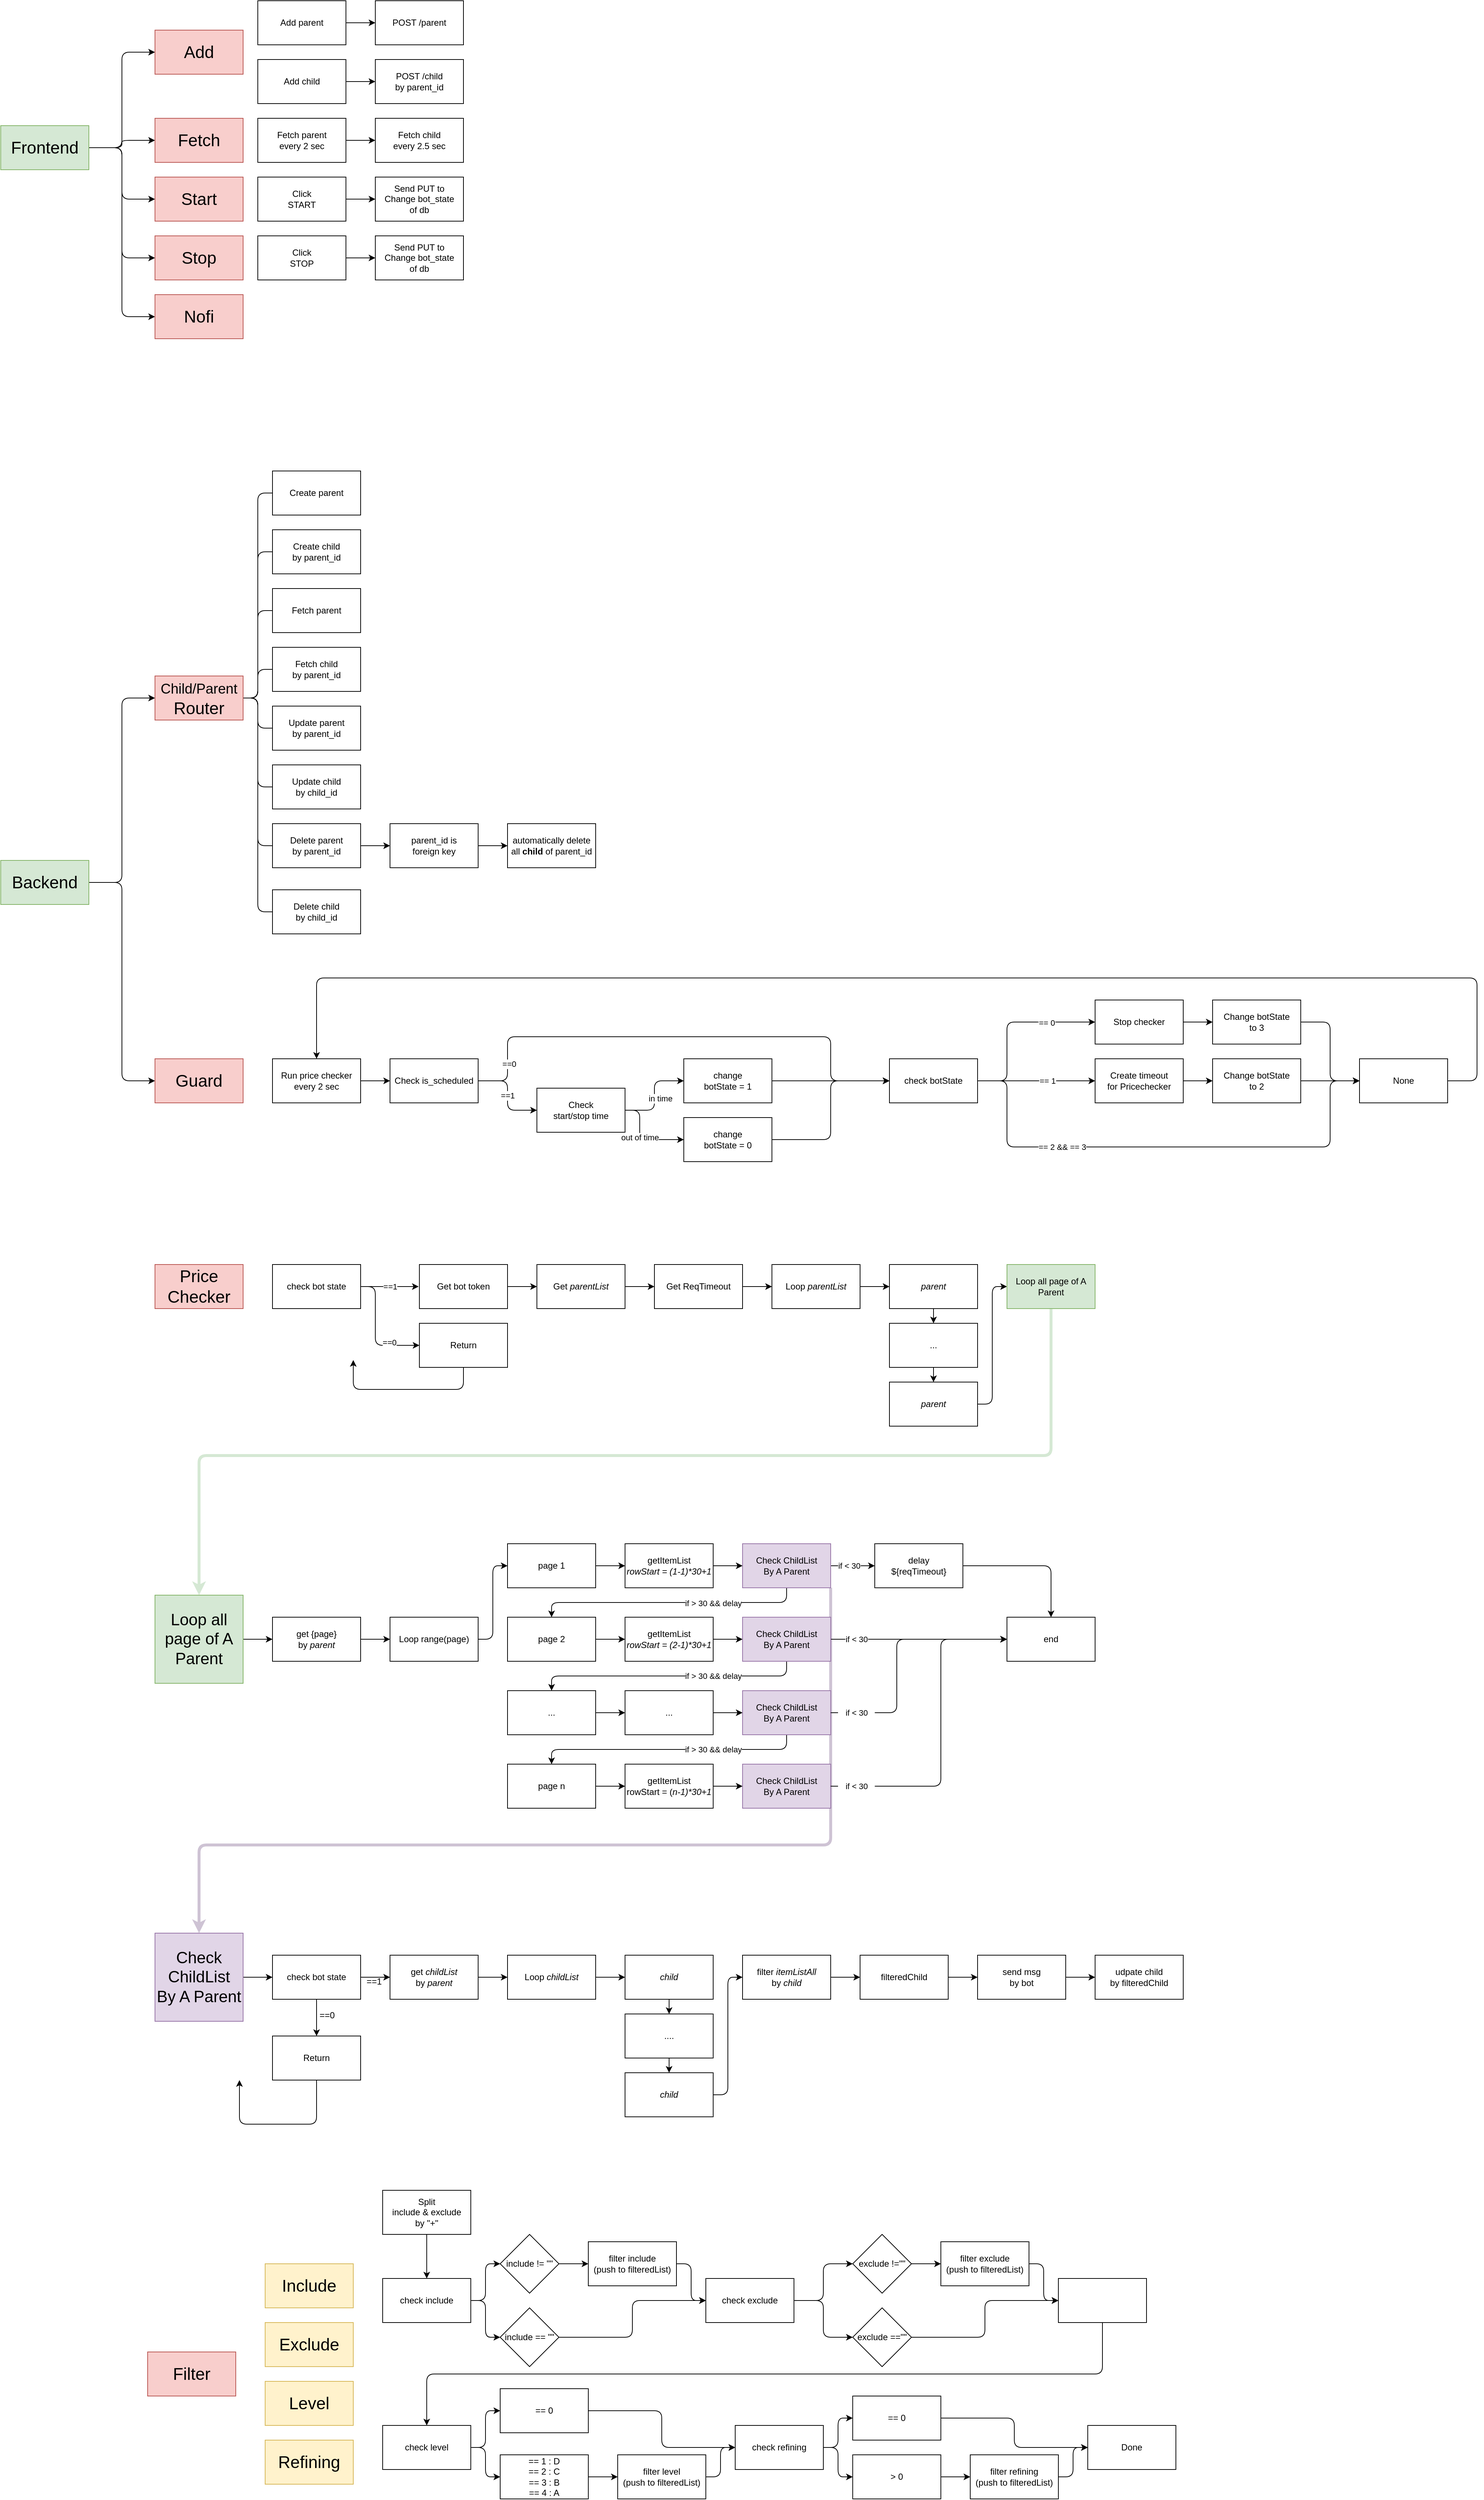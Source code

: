 <mxfile>
    <diagram id="gCZHwYNPTszSSE4XXJvn" name="Page-1">
        <mxGraphModel dx="2188" dy="1067" grid="1" gridSize="10" guides="1" tooltips="1" connect="1" arrows="1" fold="1" page="1" pageScale="1" pageWidth="827" pageHeight="1169" math="0" shadow="0">
            <root>
                <mxCell id="0"/>
                <mxCell id="1" parent="0"/>
                <mxCell id="136" value="" style="edgeStyle=none;html=1;" parent="1" source="2" target="135" edge="1">
                    <mxGeometry relative="1" as="geometry"/>
                </mxCell>
                <mxCell id="2" value="Add child" style="rounded=0;whiteSpace=wrap;html=1;" parent="1" vertex="1">
                    <mxGeometry x="60" y="330" width="120" height="60" as="geometry"/>
                </mxCell>
                <mxCell id="11" value="Add" style="text;html=1;strokeColor=#b85450;fillColor=#f8cecc;align=center;verticalAlign=middle;whiteSpace=wrap;rounded=0;fontSize=23;" parent="1" vertex="1">
                    <mxGeometry x="-80" y="290" width="120" height="60" as="geometry"/>
                </mxCell>
                <mxCell id="23" value="Fetch" style="text;html=1;strokeColor=#b85450;fillColor=#f8cecc;align=center;verticalAlign=middle;whiteSpace=wrap;rounded=0;fontSize=23;" parent="1" vertex="1">
                    <mxGeometry x="-80" y="410" width="120" height="60" as="geometry"/>
                </mxCell>
                <mxCell id="26" style="edgeStyle=none;html=1;entryX=0;entryY=0.5;entryDx=0;entryDy=0;fontSize=12;" parent="1" source="24" target="25" edge="1">
                    <mxGeometry relative="1" as="geometry"/>
                </mxCell>
                <mxCell id="24" value="Click &lt;br&gt;START" style="rounded=0;whiteSpace=wrap;html=1;fontSize=12;" parent="1" vertex="1">
                    <mxGeometry x="60" y="490" width="120" height="60" as="geometry"/>
                </mxCell>
                <mxCell id="25" value="Send PUT to&lt;br style=&quot;border-color: var(--border-color);&quot;&gt;Change bot_state&lt;br&gt;of db" style="rounded=0;whiteSpace=wrap;html=1;fontSize=12;" parent="1" vertex="1">
                    <mxGeometry x="220" y="490" width="120" height="60" as="geometry"/>
                </mxCell>
                <mxCell id="46" value="" style="edgeStyle=orthogonalEdgeStyle;rounded=0;html=1;fontSize=12;" parent="1" source="32" target="45" edge="1">
                    <mxGeometry relative="1" as="geometry"/>
                </mxCell>
                <mxCell id="32" value="Click&lt;br&gt;STOP" style="rounded=0;whiteSpace=wrap;html=1;fontSize=12;" parent="1" vertex="1">
                    <mxGeometry x="60" y="570" width="120" height="60" as="geometry"/>
                </mxCell>
                <mxCell id="130" value="" style="edgeStyle=none;html=1;" parent="1" source="34" target="128" edge="1">
                    <mxGeometry relative="1" as="geometry"/>
                </mxCell>
                <mxCell id="34" value="Fetch parent&lt;br&gt;every 2 sec" style="rounded=0;whiteSpace=wrap;html=1;fontSize=12;" parent="1" vertex="1">
                    <mxGeometry x="60" y="410" width="120" height="60" as="geometry"/>
                </mxCell>
                <mxCell id="44" value="Start" style="text;html=1;strokeColor=#b85450;fillColor=#f8cecc;align=center;verticalAlign=middle;whiteSpace=wrap;rounded=0;fontSize=23;" parent="1" vertex="1">
                    <mxGeometry x="-80" y="490" width="120" height="60" as="geometry"/>
                </mxCell>
                <mxCell id="45" value="Send PUT to&lt;br&gt;Change bot_state&lt;br&gt;of db" style="rounded=0;whiteSpace=wrap;html=1;fontSize=12;" parent="1" vertex="1">
                    <mxGeometry x="220" y="570" width="120" height="60" as="geometry"/>
                </mxCell>
                <mxCell id="51" value="Stop" style="text;html=1;strokeColor=#b85450;fillColor=#f8cecc;align=center;verticalAlign=middle;whiteSpace=wrap;rounded=0;fontSize=23;" parent="1" vertex="1">
                    <mxGeometry x="-80" y="570" width="120" height="60" as="geometry"/>
                </mxCell>
                <mxCell id="75" style="edgeStyle=orthogonalEdgeStyle;html=1;exitX=1;exitY=0.5;exitDx=0;exitDy=0;entryX=0;entryY=0.5;entryDx=0;entryDy=0;endArrow=none;endFill=0;" parent="1" source="59" target="73" edge="1">
                    <mxGeometry relative="1" as="geometry"/>
                </mxCell>
                <mxCell id="76" style="edgeStyle=orthogonalEdgeStyle;html=1;exitX=1;exitY=0.5;exitDx=0;exitDy=0;entryX=0;entryY=0.5;entryDx=0;entryDy=0;endArrow=none;endFill=0;" parent="1" source="59" target="74" edge="1">
                    <mxGeometry relative="1" as="geometry"/>
                </mxCell>
                <mxCell id="80" style="edgeStyle=orthogonalEdgeStyle;html=1;exitX=1;exitY=0.5;exitDx=0;exitDy=0;entryX=0;entryY=0.5;entryDx=0;entryDy=0;endArrow=none;endFill=0;" parent="1" source="59" target="77" edge="1">
                    <mxGeometry relative="1" as="geometry"/>
                </mxCell>
                <mxCell id="81" style="edgeStyle=orthogonalEdgeStyle;html=1;exitX=1;exitY=0.5;exitDx=0;exitDy=0;entryX=0;entryY=0.5;entryDx=0;entryDy=0;endArrow=none;endFill=0;" parent="1" source="59" target="78" edge="1">
                    <mxGeometry relative="1" as="geometry"/>
                </mxCell>
                <mxCell id="148" style="edgeStyle=orthogonalEdgeStyle;html=1;exitX=1;exitY=0.5;exitDx=0;exitDy=0;entryX=0;entryY=0.5;entryDx=0;entryDy=0;endArrow=none;endFill=0;" parent="1" source="59" target="147" edge="1">
                    <mxGeometry relative="1" as="geometry"/>
                </mxCell>
                <mxCell id="150" style="edgeStyle=orthogonalEdgeStyle;html=1;exitX=1;exitY=0.5;exitDx=0;exitDy=0;entryX=0;entryY=0.5;entryDx=0;entryDy=0;endArrow=none;endFill=0;" parent="1" source="59" target="149" edge="1">
                    <mxGeometry relative="1" as="geometry"/>
                </mxCell>
                <mxCell id="153" style="edgeStyle=orthogonalEdgeStyle;html=1;exitX=1;exitY=0.5;exitDx=0;exitDy=0;entryX=0;entryY=0.5;entryDx=0;entryDy=0;endArrow=none;endFill=0;" parent="1" source="59" target="152" edge="1">
                    <mxGeometry relative="1" as="geometry"/>
                </mxCell>
                <mxCell id="154" style="edgeStyle=orthogonalEdgeStyle;html=1;exitX=1;exitY=0.5;exitDx=0;exitDy=0;entryX=0;entryY=0.5;entryDx=0;entryDy=0;endArrow=none;endFill=0;" parent="1" source="59" target="151" edge="1">
                    <mxGeometry relative="1" as="geometry"/>
                </mxCell>
                <mxCell id="59" value="&lt;font style=&quot;font-size: 19px;&quot;&gt;Child/Parent&lt;br&gt;&lt;/font&gt;Router" style="text;html=1;strokeColor=#b85450;fillColor=#f8cecc;align=center;verticalAlign=middle;whiteSpace=wrap;rounded=0;fontSize=23;" parent="1" vertex="1">
                    <mxGeometry x="-80" y="1169" width="120" height="60" as="geometry"/>
                </mxCell>
                <mxCell id="73" value="Update parent&lt;br&gt;by parent_id" style="rounded=0;whiteSpace=wrap;html=1;fontSize=12;" parent="1" vertex="1">
                    <mxGeometry x="80" y="1210" width="120" height="60" as="geometry"/>
                </mxCell>
                <mxCell id="74" value="Update child&lt;br&gt;by child_id" style="rounded=0;whiteSpace=wrap;html=1;fontSize=12;" parent="1" vertex="1">
                    <mxGeometry x="80" y="1290" width="120" height="60" as="geometry"/>
                </mxCell>
                <mxCell id="88" value="" style="edgeStyle=orthogonalEdgeStyle;html=1;endArrow=classic;endFill=1;" parent="1" source="77" target="87" edge="1">
                    <mxGeometry relative="1" as="geometry"/>
                </mxCell>
                <mxCell id="77" value="Delete parent&lt;br&gt;by parent_id" style="rounded=0;whiteSpace=wrap;html=1;fontSize=12;" parent="1" vertex="1">
                    <mxGeometry x="80" y="1370" width="120" height="60" as="geometry"/>
                </mxCell>
                <mxCell id="78" value="Delete child&lt;br&gt;by child_id" style="rounded=0;whiteSpace=wrap;html=1;fontSize=12;" parent="1" vertex="1">
                    <mxGeometry x="80" y="1460" width="120" height="60" as="geometry"/>
                </mxCell>
                <mxCell id="102" style="edgeStyle=orthogonalEdgeStyle;html=1;exitX=1;exitY=0.5;exitDx=0;exitDy=0;entryX=0;entryY=0.5;entryDx=0;entryDy=0;" parent="1" source="87" target="101" edge="1">
                    <mxGeometry relative="1" as="geometry"/>
                </mxCell>
                <mxCell id="87" value="parent_id is &lt;br&gt;foreign key" style="rounded=0;whiteSpace=wrap;html=1;fontSize=12;" parent="1" vertex="1">
                    <mxGeometry x="240" y="1370" width="120" height="60" as="geometry"/>
                </mxCell>
                <mxCell id="101" value="automatically delete&lt;br&gt;all &lt;b&gt;child &lt;/b&gt;of parent_id" style="rounded=0;whiteSpace=wrap;html=1;fontSize=12;" parent="1" vertex="1">
                    <mxGeometry x="400" y="1370" width="120" height="60" as="geometry"/>
                </mxCell>
                <mxCell id="103" value="Guard" style="text;html=1;strokeColor=#b85450;fillColor=#f8cecc;align=center;verticalAlign=middle;whiteSpace=wrap;rounded=0;fontSize=23;" parent="1" vertex="1">
                    <mxGeometry x="-80" y="1690" width="120" height="60" as="geometry"/>
                </mxCell>
                <mxCell id="108" style="edgeStyle=orthogonalEdgeStyle;html=1;exitX=1;exitY=0.5;exitDx=0;exitDy=0;entryX=0;entryY=0.5;entryDx=0;entryDy=0;" parent="1" source="104" target="105" edge="1">
                    <mxGeometry relative="1" as="geometry">
                        <Array as="points">
                            <mxPoint x="1080" y="1720"/>
                            <mxPoint x="1080" y="1640"/>
                        </Array>
                    </mxGeometry>
                </mxCell>
                <mxCell id="112" value="== 0" style="edgeLabel;html=1;align=center;verticalAlign=middle;resizable=0;points=[];" parent="108" vertex="1" connectable="0">
                    <mxGeometry x="0.45" y="-1" relative="1" as="geometry">
                        <mxPoint as="offset"/>
                    </mxGeometry>
                </mxCell>
                <mxCell id="110" style="edgeStyle=orthogonalEdgeStyle;html=1;exitX=1;exitY=0.5;exitDx=0;exitDy=0;entryX=0;entryY=0.5;entryDx=0;entryDy=0;" parent="1" source="104" target="107" edge="1">
                    <mxGeometry relative="1" as="geometry">
                        <Array as="points">
                            <mxPoint x="1080" y="1720"/>
                            <mxPoint x="1080" y="1810"/>
                            <mxPoint x="1520" y="1810"/>
                            <mxPoint x="1520" y="1720"/>
                        </Array>
                    </mxGeometry>
                </mxCell>
                <mxCell id="114" value="== 2 &amp;amp;&amp;amp; == 3" style="edgeLabel;html=1;align=center;verticalAlign=middle;resizable=0;points=[];" parent="110" vertex="1" connectable="0">
                    <mxGeometry x="0.439" relative="1" as="geometry">
                        <mxPoint x="-299" as="offset"/>
                    </mxGeometry>
                </mxCell>
                <mxCell id="260" style="edgeStyle=orthogonalEdgeStyle;html=1;exitX=1;exitY=0.5;exitDx=0;exitDy=0;entryX=0;entryY=0.5;entryDx=0;entryDy=0;" parent="1" source="104" target="106" edge="1">
                    <mxGeometry relative="1" as="geometry"/>
                </mxCell>
                <mxCell id="104" value="check botState" style="rounded=0;whiteSpace=wrap;html=1;fontSize=12;" parent="1" vertex="1">
                    <mxGeometry x="920" y="1690" width="120" height="60" as="geometry"/>
                </mxCell>
                <mxCell id="228" style="edgeStyle=none;html=1;exitX=1;exitY=0.5;exitDx=0;exitDy=0;entryX=0;entryY=0.5;entryDx=0;entryDy=0;" parent="1" source="105" target="227" edge="1">
                    <mxGeometry relative="1" as="geometry"/>
                </mxCell>
                <mxCell id="105" value="Stop checker" style="rounded=0;whiteSpace=wrap;html=1;fontSize=12;" parent="1" vertex="1">
                    <mxGeometry x="1200" y="1610" width="120" height="60" as="geometry"/>
                </mxCell>
                <mxCell id="117" style="edgeStyle=orthogonalEdgeStyle;html=1;exitX=1;exitY=0.5;exitDx=0;exitDy=0;entryX=0;entryY=0.5;entryDx=0;entryDy=0;" parent="1" source="106" target="116" edge="1">
                    <mxGeometry relative="1" as="geometry"/>
                </mxCell>
                <mxCell id="106" value="Create timeout&lt;br&gt;for Pricechecker" style="rounded=0;whiteSpace=wrap;html=1;fontSize=12;" parent="1" vertex="1">
                    <mxGeometry x="1200" y="1690" width="120" height="60" as="geometry"/>
                </mxCell>
                <mxCell id="258" style="edgeStyle=orthogonalEdgeStyle;html=1;exitX=1;exitY=0.5;exitDx=0;exitDy=0;entryX=0.5;entryY=0;entryDx=0;entryDy=0;" parent="1" source="107" target="239" edge="1">
                    <mxGeometry relative="1" as="geometry">
                        <Array as="points">
                            <mxPoint x="1720" y="1720"/>
                            <mxPoint x="1720" y="1580"/>
                            <mxPoint x="140" y="1580"/>
                        </Array>
                    </mxGeometry>
                </mxCell>
                <mxCell id="107" value="None" style="rounded=0;whiteSpace=wrap;html=1;fontSize=12;" parent="1" vertex="1">
                    <mxGeometry x="1560" y="1690" width="120" height="60" as="geometry"/>
                </mxCell>
                <mxCell id="259" style="edgeStyle=orthogonalEdgeStyle;html=1;exitX=1;exitY=0.5;exitDx=0;exitDy=0;entryX=0;entryY=0.5;entryDx=0;entryDy=0;" parent="1" source="116" target="107" edge="1">
                    <mxGeometry relative="1" as="geometry"/>
                </mxCell>
                <mxCell id="116" value="Change botState&lt;br&gt;to 2" style="rounded=0;whiteSpace=wrap;html=1;fontSize=12;" parent="1" vertex="1">
                    <mxGeometry x="1360" y="1690" width="120" height="60" as="geometry"/>
                </mxCell>
                <mxCell id="128" value="Fetch child&lt;br&gt;every 2.5 sec" style="rounded=0;whiteSpace=wrap;html=1;fontSize=12;" parent="1" vertex="1">
                    <mxGeometry x="220" y="410" width="120" height="60" as="geometry"/>
                </mxCell>
                <mxCell id="133" value="" style="edgeStyle=none;html=1;" parent="1" source="131" target="132" edge="1">
                    <mxGeometry relative="1" as="geometry"/>
                </mxCell>
                <mxCell id="131" value="Add parent" style="rounded=0;whiteSpace=wrap;html=1;" parent="1" vertex="1">
                    <mxGeometry x="60" y="250" width="120" height="60" as="geometry"/>
                </mxCell>
                <mxCell id="132" value="POST /parent" style="rounded=0;whiteSpace=wrap;html=1;" parent="1" vertex="1">
                    <mxGeometry x="220" y="250" width="120" height="60" as="geometry"/>
                </mxCell>
                <mxCell id="135" value="POST /child&lt;br&gt;by parent_id" style="rounded=0;whiteSpace=wrap;html=1;" parent="1" vertex="1">
                    <mxGeometry x="220" y="330" width="120" height="60" as="geometry"/>
                </mxCell>
                <mxCell id="138" style="edgeStyle=orthogonalEdgeStyle;html=1;entryX=0;entryY=0.5;entryDx=0;entryDy=0;" parent="1" source="137" target="11" edge="1">
                    <mxGeometry relative="1" as="geometry"/>
                </mxCell>
                <mxCell id="139" style="edgeStyle=orthogonalEdgeStyle;html=1;exitX=1;exitY=0.5;exitDx=0;exitDy=0;entryX=0;entryY=0.5;entryDx=0;entryDy=0;" parent="1" source="137" target="23" edge="1">
                    <mxGeometry relative="1" as="geometry"/>
                </mxCell>
                <mxCell id="140" style="edgeStyle=orthogonalEdgeStyle;html=1;exitX=1;exitY=0.5;exitDx=0;exitDy=0;entryX=0;entryY=0.5;entryDx=0;entryDy=0;" parent="1" source="137" target="44" edge="1">
                    <mxGeometry relative="1" as="geometry"/>
                </mxCell>
                <mxCell id="141" style="edgeStyle=orthogonalEdgeStyle;html=1;exitX=1;exitY=0.5;exitDx=0;exitDy=0;entryX=0;entryY=0.5;entryDx=0;entryDy=0;" parent="1" source="137" target="51" edge="1">
                    <mxGeometry relative="1" as="geometry"/>
                </mxCell>
                <mxCell id="143" style="edgeStyle=orthogonalEdgeStyle;html=1;exitX=1;exitY=0.5;exitDx=0;exitDy=0;entryX=0;entryY=0.5;entryDx=0;entryDy=0;" parent="1" source="137" target="142" edge="1">
                    <mxGeometry relative="1" as="geometry"/>
                </mxCell>
                <mxCell id="137" value="Frontend" style="text;html=1;strokeColor=#82b366;fillColor=#d5e8d4;align=center;verticalAlign=middle;whiteSpace=wrap;rounded=0;fontSize=23;" parent="1" vertex="1">
                    <mxGeometry x="-290" y="420" width="120" height="60" as="geometry"/>
                </mxCell>
                <mxCell id="142" value="Nofi" style="text;html=1;strokeColor=#b85450;fillColor=#f8cecc;align=center;verticalAlign=middle;whiteSpace=wrap;rounded=0;fontSize=23;" parent="1" vertex="1">
                    <mxGeometry x="-80" y="650" width="120" height="60" as="geometry"/>
                </mxCell>
                <mxCell id="145" style="edgeStyle=orthogonalEdgeStyle;html=1;exitX=1;exitY=0.5;exitDx=0;exitDy=0;entryX=0;entryY=0.5;entryDx=0;entryDy=0;" parent="1" source="144" target="59" edge="1">
                    <mxGeometry relative="1" as="geometry"/>
                </mxCell>
                <mxCell id="146" style="edgeStyle=orthogonalEdgeStyle;html=1;exitX=1;exitY=0.5;exitDx=0;exitDy=0;entryX=0;entryY=0.5;entryDx=0;entryDy=0;" parent="1" source="144" target="103" edge="1">
                    <mxGeometry relative="1" as="geometry"/>
                </mxCell>
                <mxCell id="144" value="Backend" style="text;html=1;strokeColor=#82b366;fillColor=#d5e8d4;align=center;verticalAlign=middle;whiteSpace=wrap;rounded=0;fontSize=23;" parent="1" vertex="1">
                    <mxGeometry x="-290" y="1420" width="120" height="60" as="geometry"/>
                </mxCell>
                <mxCell id="147" value="Create child&lt;br&gt;by parent_id" style="rounded=0;whiteSpace=wrap;html=1;fontSize=12;" parent="1" vertex="1">
                    <mxGeometry x="80" y="970" width="120" height="60" as="geometry"/>
                </mxCell>
                <mxCell id="149" value="Create parent" style="rounded=0;whiteSpace=wrap;html=1;fontSize=12;" parent="1" vertex="1">
                    <mxGeometry x="80" y="890" width="120" height="60" as="geometry"/>
                </mxCell>
                <mxCell id="151" value="Fetch child&lt;br&gt;by parent_id" style="rounded=0;whiteSpace=wrap;html=1;fontSize=12;" parent="1" vertex="1">
                    <mxGeometry x="80" y="1130" width="120" height="60" as="geometry"/>
                </mxCell>
                <mxCell id="152" value="Fetch parent" style="rounded=0;whiteSpace=wrap;html=1;fontSize=12;" parent="1" vertex="1">
                    <mxGeometry x="80" y="1050" width="120" height="60" as="geometry"/>
                </mxCell>
                <mxCell id="156" value="Exclude" style="text;html=1;strokeColor=#d6b656;fillColor=#fff2cc;align=center;verticalAlign=middle;whiteSpace=wrap;rounded=0;fontSize=23;" parent="1" vertex="1">
                    <mxGeometry x="70" y="3410" width="120" height="60" as="geometry"/>
                </mxCell>
                <mxCell id="185" style="edgeStyle=orthogonalEdgeStyle;html=1;exitX=1;exitY=0.5;exitDx=0;exitDy=0;entryX=0;entryY=0.5;entryDx=0;entryDy=0;endArrow=classic;endFill=1;" parent="1" source="164" target="184" edge="1">
                    <mxGeometry relative="1" as="geometry"/>
                </mxCell>
                <mxCell id="164" value="include != &quot;&quot;" style="rhombus;whiteSpace=wrap;html=1;" parent="1" vertex="1">
                    <mxGeometry x="390" y="3290" width="80" height="80" as="geometry"/>
                </mxCell>
                <mxCell id="193" style="edgeStyle=orthogonalEdgeStyle;html=1;exitX=1;exitY=0.5;exitDx=0;exitDy=0;entryX=0;entryY=0.5;entryDx=0;entryDy=0;endArrow=classic;endFill=1;" parent="1" source="176" target="192" edge="1">
                    <mxGeometry relative="1" as="geometry"/>
                </mxCell>
                <mxCell id="176" value="exclude !=&quot;&quot;" style="rhombus;whiteSpace=wrap;html=1;" parent="1" vertex="1">
                    <mxGeometry x="870" y="3290" width="80" height="80" as="geometry"/>
                </mxCell>
                <mxCell id="187" style="edgeStyle=orthogonalEdgeStyle;html=1;exitX=1;exitY=0.5;exitDx=0;exitDy=0;entryX=0;entryY=0.5;entryDx=0;entryDy=0;endArrow=classic;endFill=1;" parent="1" source="179" target="186" edge="1">
                    <mxGeometry relative="1" as="geometry"/>
                </mxCell>
                <mxCell id="179" value="include == &quot;&quot;" style="rhombus;whiteSpace=wrap;html=1;" parent="1" vertex="1">
                    <mxGeometry x="390" y="3390" width="80" height="80" as="geometry"/>
                </mxCell>
                <mxCell id="182" style="edgeStyle=orthogonalEdgeStyle;html=1;exitX=1;exitY=0.5;exitDx=0;exitDy=0;entryX=0;entryY=0.5;entryDx=0;entryDy=0;endArrow=classic;endFill=1;" parent="1" source="181" target="164" edge="1">
                    <mxGeometry relative="1" as="geometry"/>
                </mxCell>
                <mxCell id="183" style="edgeStyle=orthogonalEdgeStyle;html=1;exitX=1;exitY=0.5;exitDx=0;exitDy=0;entryX=0;entryY=0.5;entryDx=0;entryDy=0;endArrow=classic;endFill=1;" parent="1" source="181" target="179" edge="1">
                    <mxGeometry relative="1" as="geometry"/>
                </mxCell>
                <mxCell id="181" value="check include" style="rounded=0;whiteSpace=wrap;html=1;fontSize=12;" parent="1" vertex="1">
                    <mxGeometry x="230" y="3350" width="120" height="60" as="geometry"/>
                </mxCell>
                <mxCell id="188" style="edgeStyle=orthogonalEdgeStyle;html=1;exitX=1;exitY=0.5;exitDx=0;exitDy=0;entryX=0;entryY=0.5;entryDx=0;entryDy=0;endArrow=classic;endFill=1;" parent="1" source="184" target="186" edge="1">
                    <mxGeometry relative="1" as="geometry"/>
                </mxCell>
                <mxCell id="184" value="filter include&lt;br&gt;(push to filteredList)" style="rounded=0;whiteSpace=wrap;html=1;fontSize=12;" parent="1" vertex="1">
                    <mxGeometry x="510" y="3300" width="120" height="60" as="geometry"/>
                </mxCell>
                <mxCell id="190" style="edgeStyle=orthogonalEdgeStyle;html=1;exitX=1;exitY=0.5;exitDx=0;exitDy=0;entryX=0;entryY=0.5;entryDx=0;entryDy=0;endArrow=classic;endFill=1;" parent="1" source="186" target="176" edge="1">
                    <mxGeometry relative="1" as="geometry"/>
                </mxCell>
                <mxCell id="191" style="edgeStyle=orthogonalEdgeStyle;html=1;exitX=1;exitY=0.5;exitDx=0;exitDy=0;entryX=0;entryY=0.5;entryDx=0;entryDy=0;endArrow=classic;endFill=1;" parent="1" source="186" target="189" edge="1">
                    <mxGeometry relative="1" as="geometry"/>
                </mxCell>
                <mxCell id="186" value="check exclude" style="rounded=0;whiteSpace=wrap;html=1;fontSize=12;" parent="1" vertex="1">
                    <mxGeometry x="670" y="3350" width="120" height="60" as="geometry"/>
                </mxCell>
                <mxCell id="196" style="edgeStyle=orthogonalEdgeStyle;html=1;exitX=1;exitY=0.5;exitDx=0;exitDy=0;entryX=0;entryY=0.5;entryDx=0;entryDy=0;endArrow=classic;endFill=1;" parent="1" source="189" target="194" edge="1">
                    <mxGeometry relative="1" as="geometry"/>
                </mxCell>
                <mxCell id="189" value="exclude ==&quot;&quot;" style="rhombus;whiteSpace=wrap;html=1;" parent="1" vertex="1">
                    <mxGeometry x="870" y="3390" width="80" height="80" as="geometry"/>
                </mxCell>
                <mxCell id="195" style="edgeStyle=orthogonalEdgeStyle;html=1;exitX=1;exitY=0.5;exitDx=0;exitDy=0;entryX=0;entryY=0.5;entryDx=0;entryDy=0;endArrow=classic;endFill=1;" parent="1" source="192" target="194" edge="1">
                    <mxGeometry relative="1" as="geometry"/>
                </mxCell>
                <mxCell id="192" value="filter exclude&lt;br&gt;(push to filteredList)" style="rounded=0;whiteSpace=wrap;html=1;fontSize=12;" parent="1" vertex="1">
                    <mxGeometry x="990" y="3300" width="120" height="60" as="geometry"/>
                </mxCell>
                <mxCell id="220" style="edgeStyle=orthogonalEdgeStyle;html=1;exitX=0.5;exitY=1;exitDx=0;exitDy=0;entryX=0.5;entryY=0;entryDx=0;entryDy=0;fontSize=18;" parent="1" source="194" target="210" edge="1">
                    <mxGeometry relative="1" as="geometry"/>
                </mxCell>
                <mxCell id="194" value="" style="rounded=0;whiteSpace=wrap;html=1;fontSize=12;" parent="1" vertex="1">
                    <mxGeometry x="1150" y="3350" width="120" height="60" as="geometry"/>
                </mxCell>
                <mxCell id="199" style="edgeStyle=orthogonalEdgeStyle;html=1;exitX=0.5;exitY=1;exitDx=0;exitDy=0;entryX=0.5;entryY=0;entryDx=0;entryDy=0;endArrow=classic;endFill=1;" parent="1" source="198" target="181" edge="1">
                    <mxGeometry relative="1" as="geometry"/>
                </mxCell>
                <mxCell id="198" value="Split&lt;br&gt;include &amp;amp; exclude&lt;br&gt;by &quot;+&quot;" style="rounded=0;whiteSpace=wrap;html=1;fontSize=12;" parent="1" vertex="1">
                    <mxGeometry x="230" y="3230" width="120" height="60" as="geometry"/>
                </mxCell>
                <mxCell id="200" value="Level" style="text;html=1;strokeColor=#d6b656;fillColor=#fff2cc;align=center;verticalAlign=middle;whiteSpace=wrap;rounded=0;fontSize=23;" parent="1" vertex="1">
                    <mxGeometry x="70" y="3490" width="120" height="60" as="geometry"/>
                </mxCell>
                <mxCell id="203" value="Refining" style="text;html=1;strokeColor=#d6b656;fillColor=#fff2cc;align=center;verticalAlign=middle;whiteSpace=wrap;rounded=0;fontSize=23;" parent="1" vertex="1">
                    <mxGeometry x="70" y="3570" width="120" height="60" as="geometry"/>
                </mxCell>
                <mxCell id="208" style="edgeStyle=orthogonalEdgeStyle;html=1;exitX=1;exitY=0.5;exitDx=0;exitDy=0;entryX=0;entryY=0.5;entryDx=0;entryDy=0;fontSize=18;" parent="1" source="205" target="206" edge="1">
                    <mxGeometry relative="1" as="geometry"/>
                </mxCell>
                <mxCell id="209" style="edgeStyle=orthogonalEdgeStyle;html=1;exitX=1;exitY=0.5;exitDx=0;exitDy=0;entryX=0;entryY=0.5;entryDx=0;entryDy=0;fontSize=18;" parent="1" source="205" target="207" edge="1">
                    <mxGeometry relative="1" as="geometry"/>
                </mxCell>
                <mxCell id="205" value="check refining" style="rounded=0;whiteSpace=wrap;html=1;fontSize=12;" parent="1" vertex="1">
                    <mxGeometry x="710" y="3550" width="120" height="60" as="geometry"/>
                </mxCell>
                <mxCell id="224" style="edgeStyle=orthogonalEdgeStyle;html=1;exitX=1;exitY=0.5;exitDx=0;exitDy=0;entryX=0;entryY=0.5;entryDx=0;entryDy=0;fontSize=18;" parent="1" source="206" target="223" edge="1">
                    <mxGeometry relative="1" as="geometry"/>
                </mxCell>
                <mxCell id="206" value="== 0" style="rounded=0;whiteSpace=wrap;html=1;fontSize=12;" parent="1" vertex="1">
                    <mxGeometry x="870" y="3510" width="120" height="60" as="geometry"/>
                </mxCell>
                <mxCell id="222" style="edgeStyle=orthogonalEdgeStyle;html=1;exitX=1;exitY=0.5;exitDx=0;exitDy=0;entryX=0;entryY=0.5;entryDx=0;entryDy=0;fontSize=18;" parent="1" source="207" target="221" edge="1">
                    <mxGeometry relative="1" as="geometry"/>
                </mxCell>
                <mxCell id="207" value="&amp;gt; 0" style="rounded=0;whiteSpace=wrap;html=1;fontSize=12;" parent="1" vertex="1">
                    <mxGeometry x="870" y="3590" width="120" height="60" as="geometry"/>
                </mxCell>
                <mxCell id="213" style="edgeStyle=orthogonalEdgeStyle;html=1;exitX=1;exitY=0.5;exitDx=0;exitDy=0;entryX=0;entryY=0.5;entryDx=0;entryDy=0;fontSize=18;" parent="1" source="210" target="212" edge="1">
                    <mxGeometry relative="1" as="geometry"/>
                </mxCell>
                <mxCell id="215" style="edgeStyle=orthogonalEdgeStyle;html=1;exitX=1;exitY=0.5;exitDx=0;exitDy=0;entryX=0;entryY=0.5;entryDx=0;entryDy=0;fontSize=18;" parent="1" source="210" target="214" edge="1">
                    <mxGeometry relative="1" as="geometry"/>
                </mxCell>
                <mxCell id="210" value="check level" style="rounded=0;whiteSpace=wrap;html=1;fontSize=12;" parent="1" vertex="1">
                    <mxGeometry x="230" y="3550" width="120" height="60" as="geometry"/>
                </mxCell>
                <mxCell id="219" style="edgeStyle=orthogonalEdgeStyle;html=1;exitX=1;exitY=0.5;exitDx=0;exitDy=0;entryX=0;entryY=0.5;entryDx=0;entryDy=0;fontSize=18;" parent="1" source="212" target="205" edge="1">
                    <mxGeometry relative="1" as="geometry"/>
                </mxCell>
                <mxCell id="212" value="== 0" style="rounded=0;whiteSpace=wrap;html=1;fontSize=12;" parent="1" vertex="1">
                    <mxGeometry x="390" y="3500" width="120" height="60" as="geometry"/>
                </mxCell>
                <mxCell id="218" style="edgeStyle=orthogonalEdgeStyle;html=1;exitX=1;exitY=0.5;exitDx=0;exitDy=0;entryX=0;entryY=0.5;entryDx=0;entryDy=0;fontSize=18;" parent="1" source="214" target="216" edge="1">
                    <mxGeometry relative="1" as="geometry"/>
                </mxCell>
                <mxCell id="214" value="== 1 : D&lt;br&gt;== 2 : C&lt;br&gt;== 3 : B&lt;br&gt;== 4 : A" style="rounded=0;whiteSpace=wrap;html=1;fontSize=12;" parent="1" vertex="1">
                    <mxGeometry x="390" y="3590" width="120" height="60" as="geometry"/>
                </mxCell>
                <mxCell id="217" style="edgeStyle=orthogonalEdgeStyle;html=1;exitX=1;exitY=0.5;exitDx=0;exitDy=0;entryX=0;entryY=0.5;entryDx=0;entryDy=0;fontSize=18;" parent="1" source="216" target="205" edge="1">
                    <mxGeometry relative="1" as="geometry"/>
                </mxCell>
                <mxCell id="216" value="filter level&lt;br&gt;(push to filteredList)" style="rounded=0;whiteSpace=wrap;html=1;fontSize=12;" parent="1" vertex="1">
                    <mxGeometry x="550" y="3590" width="120" height="60" as="geometry"/>
                </mxCell>
                <mxCell id="225" style="edgeStyle=orthogonalEdgeStyle;html=1;exitX=1;exitY=0.5;exitDx=0;exitDy=0;entryX=0;entryY=0.5;entryDx=0;entryDy=0;fontSize=18;" parent="1" source="221" target="223" edge="1">
                    <mxGeometry relative="1" as="geometry"/>
                </mxCell>
                <mxCell id="221" value="filter refining&lt;br style=&quot;border-color: var(--border-color);&quot;&gt;(push to filteredList)" style="rounded=0;whiteSpace=wrap;html=1;fontSize=12;" parent="1" vertex="1">
                    <mxGeometry x="1030" y="3590" width="120" height="60" as="geometry"/>
                </mxCell>
                <mxCell id="223" value="Done" style="rounded=0;whiteSpace=wrap;html=1;fontSize=12;" parent="1" vertex="1">
                    <mxGeometry x="1190" y="3550" width="120" height="60" as="geometry"/>
                </mxCell>
                <mxCell id="226" value="Include" style="text;html=1;strokeColor=#d6b656;fillColor=#fff2cc;align=center;verticalAlign=middle;whiteSpace=wrap;rounded=0;fontSize=23;" parent="1" vertex="1">
                    <mxGeometry x="70" y="3330" width="120" height="60" as="geometry"/>
                </mxCell>
                <mxCell id="253" style="edgeStyle=orthogonalEdgeStyle;html=1;exitX=1;exitY=0.5;exitDx=0;exitDy=0;entryX=0;entryY=0.5;entryDx=0;entryDy=0;" parent="1" source="227" target="107" edge="1">
                    <mxGeometry relative="1" as="geometry"/>
                </mxCell>
                <mxCell id="227" value="Change botState&lt;br&gt;to 3" style="rounded=0;whiteSpace=wrap;html=1;fontSize=12;" parent="1" vertex="1">
                    <mxGeometry x="1360" y="1610" width="120" height="60" as="geometry"/>
                </mxCell>
                <mxCell id="237" style="edgeStyle=orthogonalEdgeStyle;html=1;exitX=1;exitY=0.5;exitDx=0;exitDy=0;entryX=0;entryY=0.5;entryDx=0;entryDy=0;" parent="1" source="232" target="235" edge="1">
                    <mxGeometry relative="1" as="geometry"/>
                </mxCell>
                <mxCell id="238" value="==1" style="edgeLabel;html=1;align=center;verticalAlign=middle;resizable=0;points=[];" parent="237" vertex="1" connectable="0">
                    <mxGeometry x="-0.139" y="-1" relative="1" as="geometry">
                        <mxPoint x="1" y="8" as="offset"/>
                    </mxGeometry>
                </mxCell>
                <mxCell id="251" style="edgeStyle=orthogonalEdgeStyle;html=1;exitX=1;exitY=0.5;exitDx=0;exitDy=0;entryX=0;entryY=0.5;entryDx=0;entryDy=0;" parent="1" source="232" target="104" edge="1">
                    <mxGeometry relative="1" as="geometry">
                        <Array as="points">
                            <mxPoint x="400" y="1720"/>
                            <mxPoint x="400" y="1660"/>
                            <mxPoint x="840" y="1660"/>
                            <mxPoint x="840" y="1720"/>
                        </Array>
                    </mxGeometry>
                </mxCell>
                <mxCell id="232" value="Check is_scheduled" style="rounded=0;whiteSpace=wrap;html=1;fontSize=12;" parent="1" vertex="1">
                    <mxGeometry x="240" y="1690" width="120" height="60" as="geometry"/>
                </mxCell>
                <mxCell id="244" style="edgeStyle=orthogonalEdgeStyle;html=1;exitX=1;exitY=0.5;exitDx=0;exitDy=0;entryX=0;entryY=0.5;entryDx=0;entryDy=0;" parent="1" source="235" target="243" edge="1">
                    <mxGeometry relative="1" as="geometry"/>
                </mxCell>
                <mxCell id="246" value="in time" style="edgeLabel;html=1;align=center;verticalAlign=middle;resizable=0;points=[];" parent="244" vertex="1" connectable="0">
                    <mxGeometry x="-0.066" y="-1" relative="1" as="geometry">
                        <mxPoint x="7" as="offset"/>
                    </mxGeometry>
                </mxCell>
                <mxCell id="245" style="edgeStyle=orthogonalEdgeStyle;html=1;exitX=1;exitY=0.5;exitDx=0;exitDy=0;entryX=0;entryY=0.5;entryDx=0;entryDy=0;" parent="1" source="235" target="242" edge="1">
                    <mxGeometry relative="1" as="geometry">
                        <Array as="points">
                            <mxPoint x="580" y="1760"/>
                            <mxPoint x="580" y="1800"/>
                        </Array>
                    </mxGeometry>
                </mxCell>
                <mxCell id="247" value="out of time" style="edgeLabel;html=1;align=center;verticalAlign=middle;resizable=0;points=[];" parent="245" vertex="1" connectable="0">
                    <mxGeometry x="-0.101" relative="1" as="geometry">
                        <mxPoint y="3" as="offset"/>
                    </mxGeometry>
                </mxCell>
                <mxCell id="235" value="Check&lt;br&gt;start/stop time" style="rounded=0;whiteSpace=wrap;html=1;fontSize=12;" parent="1" vertex="1">
                    <mxGeometry x="440" y="1730" width="120" height="60" as="geometry"/>
                </mxCell>
                <mxCell id="240" style="edgeStyle=orthogonalEdgeStyle;html=1;exitX=1;exitY=0.5;exitDx=0;exitDy=0;entryX=0;entryY=0.5;entryDx=0;entryDy=0;" parent="1" source="239" target="232" edge="1">
                    <mxGeometry relative="1" as="geometry"/>
                </mxCell>
                <mxCell id="239" value="Run price checker&lt;br&gt;every 2 sec" style="rounded=0;whiteSpace=wrap;html=1;fontSize=12;" parent="1" vertex="1">
                    <mxGeometry x="80" y="1690" width="120" height="60" as="geometry"/>
                </mxCell>
                <mxCell id="249" style="edgeStyle=orthogonalEdgeStyle;html=1;exitX=1;exitY=0.5;exitDx=0;exitDy=0;entryX=0;entryY=0.5;entryDx=0;entryDy=0;" parent="1" source="242" target="104" edge="1">
                    <mxGeometry relative="1" as="geometry"/>
                </mxCell>
                <mxCell id="242" value="change&lt;br style=&quot;border-color: var(--border-color);&quot;&gt;botState = 0" style="rounded=0;whiteSpace=wrap;html=1;fontSize=12;" parent="1" vertex="1">
                    <mxGeometry x="640" y="1770" width="120" height="60" as="geometry"/>
                </mxCell>
                <mxCell id="248" style="edgeStyle=orthogonalEdgeStyle;html=1;exitX=1;exitY=0.5;exitDx=0;exitDy=0;entryX=0;entryY=0.5;entryDx=0;entryDy=0;" parent="1" source="243" target="104" edge="1">
                    <mxGeometry relative="1" as="geometry">
                        <Array as="points">
                            <mxPoint x="760" y="1720"/>
                        </Array>
                    </mxGeometry>
                </mxCell>
                <mxCell id="243" value="change &lt;br&gt;botState = 1" style="rounded=0;whiteSpace=wrap;html=1;fontSize=12;" parent="1" vertex="1">
                    <mxGeometry x="640" y="1690" width="120" height="60" as="geometry"/>
                </mxCell>
                <mxCell id="252" value="==0" style="edgeLabel;html=1;align=center;verticalAlign=middle;resizable=0;points=[];" parent="1" vertex="1" connectable="0">
                    <mxGeometry x="410" y="1750.004" as="geometry">
                        <mxPoint x="-8" y="-53" as="offset"/>
                    </mxGeometry>
                </mxCell>
                <mxCell id="261" value="== 1" style="edgeLabel;html=1;align=center;verticalAlign=middle;resizable=0;points=[];" parent="1" vertex="1" connectable="0">
                    <mxGeometry x="1135" y="1720" as="geometry"/>
                </mxCell>
                <mxCell id="262" value="Price&lt;br&gt;Checker" style="text;html=1;strokeColor=#b85450;fillColor=#f8cecc;align=center;verticalAlign=middle;whiteSpace=wrap;rounded=0;fontSize=23;" parent="1" vertex="1">
                    <mxGeometry x="-80" y="1970" width="120" height="60" as="geometry"/>
                </mxCell>
                <mxCell id="263" value="Filter" style="text;html=1;strokeColor=#b85450;fillColor=#f8cecc;align=center;verticalAlign=middle;whiteSpace=wrap;rounded=0;fontSize=23;" parent="1" vertex="1">
                    <mxGeometry x="-90" y="3450" width="120" height="60" as="geometry"/>
                </mxCell>
                <mxCell id="266" value="" style="edgeStyle=none;html=1;" parent="1" edge="1">
                    <mxGeometry relative="1" as="geometry">
                        <mxPoint x="199" y="2000" as="sourcePoint"/>
                        <mxPoint x="279" y="2000" as="targetPoint"/>
                    </mxGeometry>
                </mxCell>
                <mxCell id="267" value="==1" style="edgeLabel;html=1;align=center;verticalAlign=middle;resizable=0;points=[];" parent="266" vertex="1" connectable="0">
                    <mxGeometry x="0.182" relative="1" as="geometry">
                        <mxPoint x="-7" as="offset"/>
                    </mxGeometry>
                </mxCell>
                <mxCell id="275" style="edgeStyle=orthogonalEdgeStyle;html=1;exitX=1;exitY=0.5;exitDx=0;exitDy=0;entryX=0;entryY=0.5;entryDx=0;entryDy=0;" parent="1" source="264" target="274" edge="1">
                    <mxGeometry relative="1" as="geometry">
                        <Array as="points">
                            <mxPoint x="220" y="2000"/>
                            <mxPoint x="220" y="2080"/>
                        </Array>
                    </mxGeometry>
                </mxCell>
                <mxCell id="264" value="check bot state" style="rounded=0;whiteSpace=wrap;html=1;fontSize=12;" parent="1" vertex="1">
                    <mxGeometry x="80" y="1970" width="120" height="60" as="geometry"/>
                </mxCell>
                <mxCell id="269" value="" style="edgeStyle=none;html=1;" parent="1" source="265" target="268" edge="1">
                    <mxGeometry relative="1" as="geometry"/>
                </mxCell>
                <mxCell id="265" value="Get bot token" style="rounded=0;whiteSpace=wrap;html=1;fontSize=12;" parent="1" vertex="1">
                    <mxGeometry x="280" y="1970" width="120" height="60" as="geometry"/>
                </mxCell>
                <mxCell id="271" value="" style="edgeStyle=none;html=1;" parent="1" source="268" target="270" edge="1">
                    <mxGeometry relative="1" as="geometry"/>
                </mxCell>
                <mxCell id="268" value="Get &lt;i&gt;parentList&lt;/i&gt;" style="rounded=0;whiteSpace=wrap;html=1;fontSize=12;" parent="1" vertex="1">
                    <mxGeometry x="440" y="1970" width="120" height="60" as="geometry"/>
                </mxCell>
                <mxCell id="273" value="" style="edgeStyle=none;html=1;" parent="1" source="270" target="272" edge="1">
                    <mxGeometry relative="1" as="geometry"/>
                </mxCell>
                <mxCell id="270" value="Get ReqTimeout" style="rounded=0;whiteSpace=wrap;html=1;fontSize=12;" parent="1" vertex="1">
                    <mxGeometry x="600" y="1970" width="120" height="60" as="geometry"/>
                </mxCell>
                <mxCell id="281" style="edgeStyle=orthogonalEdgeStyle;html=1;exitX=1;exitY=0.5;exitDx=0;exitDy=0;entryX=0;entryY=0.5;entryDx=0;entryDy=0;" parent="1" source="272" target="278" edge="1">
                    <mxGeometry relative="1" as="geometry"/>
                </mxCell>
                <mxCell id="272" value="Loop &lt;i&gt;parentList&lt;/i&gt;" style="rounded=0;whiteSpace=wrap;html=1;fontSize=12;" parent="1" vertex="1">
                    <mxGeometry x="760" y="1970" width="120" height="60" as="geometry"/>
                </mxCell>
                <mxCell id="277" style="edgeStyle=orthogonalEdgeStyle;html=1;exitX=0.5;exitY=1;exitDx=0;exitDy=0;" parent="1" source="274" edge="1">
                    <mxGeometry relative="1" as="geometry">
                        <Array as="points">
                            <mxPoint x="340" y="2140"/>
                            <mxPoint x="190" y="2140"/>
                            <mxPoint x="190" y="2110"/>
                        </Array>
                        <mxPoint x="190" y="2100" as="targetPoint"/>
                    </mxGeometry>
                </mxCell>
                <mxCell id="274" value="Return" style="rounded=0;whiteSpace=wrap;html=1;fontSize=12;" parent="1" vertex="1">
                    <mxGeometry x="280" y="2050" width="120" height="60" as="geometry"/>
                </mxCell>
                <mxCell id="276" value="==0" style="edgeLabel;html=1;align=center;verticalAlign=middle;resizable=0;points=[];" parent="1" vertex="1" connectable="0">
                    <mxGeometry x="219.996" y="2060" as="geometry">
                        <mxPoint x="19" y="16" as="offset"/>
                    </mxGeometry>
                </mxCell>
                <mxCell id="379" style="edgeStyle=orthogonalEdgeStyle;html=1;exitX=0.5;exitY=1;exitDx=0;exitDy=0;entryX=0.5;entryY=0;entryDx=0;entryDy=0;" parent="1" source="278" target="279" edge="1">
                    <mxGeometry relative="1" as="geometry"/>
                </mxCell>
                <mxCell id="278" value="&lt;i&gt;parent&lt;/i&gt;" style="rounded=0;whiteSpace=wrap;html=1;fontSize=12;" parent="1" vertex="1">
                    <mxGeometry x="920" y="1970" width="120" height="60" as="geometry"/>
                </mxCell>
                <mxCell id="380" style="edgeStyle=orthogonalEdgeStyle;html=1;exitX=0.5;exitY=1;exitDx=0;exitDy=0;entryX=0.5;entryY=0;entryDx=0;entryDy=0;" parent="1" source="279" target="280" edge="1">
                    <mxGeometry relative="1" as="geometry"/>
                </mxCell>
                <mxCell id="279" value="..." style="rounded=0;whiteSpace=wrap;html=1;fontSize=12;" parent="1" vertex="1">
                    <mxGeometry x="920" y="2050" width="120" height="60" as="geometry"/>
                </mxCell>
                <mxCell id="401" style="edgeStyle=orthogonalEdgeStyle;html=1;exitX=1;exitY=0.5;exitDx=0;exitDy=0;entryX=0;entryY=0.5;entryDx=0;entryDy=0;" parent="1" source="280" target="284" edge="1">
                    <mxGeometry relative="1" as="geometry"/>
                </mxCell>
                <mxCell id="280" value="&lt;i&gt;parent&lt;/i&gt;" style="rounded=0;whiteSpace=wrap;html=1;fontSize=12;" parent="1" vertex="1">
                    <mxGeometry x="920" y="2130" width="120" height="60" as="geometry"/>
                </mxCell>
                <mxCell id="334" style="edgeStyle=orthogonalEdgeStyle;html=1;exitX=0.5;exitY=1;exitDx=0;exitDy=0;entryX=0.5;entryY=0;entryDx=0;entryDy=0;strokeColor=#d5e8d4;strokeWidth=4;" parent="1" source="284" target="331" edge="1">
                    <mxGeometry relative="1" as="geometry">
                        <Array as="points">
                            <mxPoint x="1140" y="2230"/>
                            <mxPoint x="-20" y="2230"/>
                        </Array>
                    </mxGeometry>
                </mxCell>
                <mxCell id="284" value="&lt;span style=&quot;font-size: 12px;&quot;&gt;Loop all page of A Parent&lt;/span&gt;" style="rounded=0;whiteSpace=wrap;html=1;fontSize=12;fillColor=#d5e8d4;strokeColor=#82b366;" parent="1" vertex="1">
                    <mxGeometry x="1080" y="1970" width="120" height="60" as="geometry"/>
                </mxCell>
                <mxCell id="333" style="edgeStyle=none;html=1;exitX=1;exitY=0.5;exitDx=0;exitDy=0;entryX=0;entryY=0.5;entryDx=0;entryDy=0;" parent="1" source="331" target="332" edge="1">
                    <mxGeometry relative="1" as="geometry"/>
                </mxCell>
                <mxCell id="331" value="Loop all page of A Parent" style="text;html=1;strokeColor=#82b366;fillColor=#d5e8d4;align=center;verticalAlign=middle;whiteSpace=wrap;rounded=0;fontSize=22;" parent="1" vertex="1">
                    <mxGeometry x="-80" y="2420" width="120" height="120" as="geometry"/>
                </mxCell>
                <mxCell id="336" style="edgeStyle=none;html=1;exitX=1;exitY=0.5;exitDx=0;exitDy=0;entryX=0;entryY=0.5;entryDx=0;entryDy=0;strokeColor=#000000;" parent="1" source="332" target="335" edge="1">
                    <mxGeometry relative="1" as="geometry"/>
                </mxCell>
                <mxCell id="332" value="get {page}&lt;br&gt;by &lt;i&gt;parent&lt;/i&gt;" style="rounded=0;whiteSpace=wrap;html=1;fontSize=12;" parent="1" vertex="1">
                    <mxGeometry x="80" y="2450" width="120" height="60" as="geometry"/>
                </mxCell>
                <mxCell id="340" style="edgeStyle=orthogonalEdgeStyle;html=1;exitX=1;exitY=0.5;exitDx=0;exitDy=0;entryX=0;entryY=0.5;entryDx=0;entryDy=0;strokeColor=#000000;" parent="1" source="335" target="337" edge="1">
                    <mxGeometry relative="1" as="geometry"/>
                </mxCell>
                <mxCell id="335" value="Loop range(page)" style="rounded=0;whiteSpace=wrap;html=1;fontSize=12;" parent="1" vertex="1">
                    <mxGeometry x="240" y="2450" width="120" height="60" as="geometry"/>
                </mxCell>
                <mxCell id="415" value="" style="edgeStyle=none;html=1;" edge="1" parent="1" source="337" target="412">
                    <mxGeometry relative="1" as="geometry"/>
                </mxCell>
                <mxCell id="337" value="page 1" style="rounded=0;whiteSpace=wrap;html=1;fontSize=12;" parent="1" vertex="1">
                    <mxGeometry x="400" y="2350" width="120" height="60" as="geometry"/>
                </mxCell>
                <mxCell id="419" value="" style="edgeStyle=none;html=1;" edge="1" parent="1" source="338" target="414">
                    <mxGeometry relative="1" as="geometry"/>
                </mxCell>
                <mxCell id="338" value="..." style="rounded=0;whiteSpace=wrap;html=1;fontSize=12;" parent="1" vertex="1">
                    <mxGeometry x="400" y="2550" width="120" height="60" as="geometry"/>
                </mxCell>
                <mxCell id="422" value="" style="edgeStyle=none;html=1;" edge="1" parent="1" source="339" target="421">
                    <mxGeometry relative="1" as="geometry"/>
                </mxCell>
                <mxCell id="339" value="page n" style="rounded=0;whiteSpace=wrap;html=1;fontSize=12;" parent="1" vertex="1">
                    <mxGeometry x="400" y="2650" width="120" height="60" as="geometry"/>
                </mxCell>
                <mxCell id="352" style="edgeStyle=orthogonalEdgeStyle;html=1;exitX=0.5;exitY=1;exitDx=0;exitDy=0;entryX=0.5;entryY=0;entryDx=0;entryDy=0;strokeColor=#000000;" parent="1" source="343" target="345" edge="1">
                    <mxGeometry relative="1" as="geometry">
                        <Array as="points">
                            <mxPoint x="780" y="2430"/>
                            <mxPoint x="460" y="2430"/>
                        </Array>
                    </mxGeometry>
                </mxCell>
                <mxCell id="353" value="if &amp;gt; 30 &amp;amp;&amp;amp; delay" style="edgeLabel;html=1;align=center;verticalAlign=middle;resizable=0;points=[];" parent="352" vertex="1" connectable="0">
                    <mxGeometry x="0.087" y="1" relative="1" as="geometry">
                        <mxPoint x="75" as="offset"/>
                    </mxGeometry>
                </mxCell>
                <mxCell id="367" style="edgeStyle=orthogonalEdgeStyle;html=1;exitX=1;exitY=0.5;exitDx=0;exitDy=0;strokeColor=#000000;entryX=0.5;entryY=0;entryDx=0;entryDy=0;" parent="1" source="382" target="453" edge="1">
                    <mxGeometry relative="1" as="geometry">
                        <mxPoint x="1110" y="2460" as="targetPoint"/>
                    </mxGeometry>
                </mxCell>
                <mxCell id="383" style="edgeStyle=orthogonalEdgeStyle;html=1;exitX=1;exitY=0.5;exitDx=0;exitDy=0;entryX=0;entryY=0.5;entryDx=0;entryDy=0;" parent="1" source="343" target="382" edge="1">
                    <mxGeometry relative="1" as="geometry"/>
                </mxCell>
                <mxCell id="452" style="edgeStyle=orthogonalEdgeStyle;html=1;exitX=1;exitY=1;exitDx=0;exitDy=0;entryX=0.5;entryY=0;entryDx=0;entryDy=0;fontSize=22;strokeColor=#cec3d4;strokeWidth=4;" edge="1" parent="1" source="343" target="426">
                    <mxGeometry relative="1" as="geometry">
                        <Array as="points">
                            <mxPoint x="840" y="2760"/>
                            <mxPoint x="-20" y="2760"/>
                        </Array>
                    </mxGeometry>
                </mxCell>
                <mxCell id="343" value="&lt;span style=&quot;font-size: 12px;&quot;&gt;Check ChildList&lt;/span&gt;&lt;br style=&quot;border-color: var(--border-color); font-size: 12px;&quot;&gt;&lt;span style=&quot;font-size: 12px;&quot;&gt;By A Parent&lt;/span&gt;" style="rounded=0;whiteSpace=wrap;html=1;fontSize=12;fillColor=#e1d5e7;strokeColor=#9673a6;" parent="1" vertex="1">
                    <mxGeometry x="720" y="2350" width="120" height="60" as="geometry"/>
                </mxCell>
                <mxCell id="359" style="edgeStyle=orthogonalEdgeStyle;html=1;exitX=0.5;exitY=1;exitDx=0;exitDy=0;entryX=0.5;entryY=0;entryDx=0;entryDy=0;strokeColor=#000000;" parent="1" source="344" target="338" edge="1">
                    <mxGeometry relative="1" as="geometry">
                        <Array as="points">
                            <mxPoint x="780" y="2530"/>
                            <mxPoint x="460" y="2530"/>
                        </Array>
                    </mxGeometry>
                </mxCell>
                <mxCell id="384" style="edgeStyle=orthogonalEdgeStyle;html=1;exitX=1;exitY=0.5;exitDx=0;exitDy=0;entryX=0;entryY=0.5;entryDx=0;entryDy=0;" parent="1" source="344" edge="1">
                    <mxGeometry relative="1" as="geometry">
                        <mxPoint x="1080" y="2480" as="targetPoint"/>
                    </mxGeometry>
                </mxCell>
                <mxCell id="344" value="&lt;span style=&quot;border-color: var(--border-color);&quot;&gt;Check ChildList&lt;/span&gt;&lt;br style=&quot;border-color: var(--border-color);&quot;&gt;&lt;span style=&quot;border-color: var(--border-color);&quot;&gt;By A Parent&lt;/span&gt;" style="rounded=0;whiteSpace=wrap;html=1;fontSize=12;fillColor=#e1d5e7;strokeColor=#9673a6;" parent="1" vertex="1">
                    <mxGeometry x="720" y="2450" width="120" height="60" as="geometry"/>
                </mxCell>
                <mxCell id="417" value="" style="edgeStyle=none;html=1;" edge="1" parent="1" source="345" target="413">
                    <mxGeometry relative="1" as="geometry"/>
                </mxCell>
                <mxCell id="345" value="page 2" style="rounded=0;whiteSpace=wrap;html=1;fontSize=12;" parent="1" vertex="1">
                    <mxGeometry x="400" y="2450" width="120" height="60" as="geometry"/>
                </mxCell>
                <mxCell id="385" style="edgeStyle=orthogonalEdgeStyle;html=1;exitX=1;exitY=0.5;exitDx=0;exitDy=0;entryX=0;entryY=0.5;entryDx=0;entryDy=0;startArrow=none;" parent="1" source="388" edge="1">
                    <mxGeometry relative="1" as="geometry">
                        <mxPoint x="1080" y="2480" as="targetPoint"/>
                        <Array as="points">
                            <mxPoint x="900" y="2680"/>
                            <mxPoint x="990" y="2680"/>
                            <mxPoint x="990" y="2480"/>
                        </Array>
                    </mxGeometry>
                </mxCell>
                <mxCell id="349" value="&lt;span style=&quot;border-color: var(--border-color);&quot;&gt;Check ChildList&lt;/span&gt;&lt;br style=&quot;border-color: var(--border-color);&quot;&gt;&lt;span style=&quot;border-color: var(--border-color);&quot;&gt;By A Parent&lt;/span&gt;" style="rounded=0;whiteSpace=wrap;html=1;fontSize=12;fillColor=#e1d5e7;strokeColor=#9673a6;" parent="1" vertex="1">
                    <mxGeometry x="720" y="2650" width="120" height="60" as="geometry"/>
                </mxCell>
                <mxCell id="362" style="edgeStyle=orthogonalEdgeStyle;html=1;exitX=0.5;exitY=1;exitDx=0;exitDy=0;entryX=0.5;entryY=0;entryDx=0;entryDy=0;strokeColor=#000000;" parent="1" source="365" target="339" edge="1">
                    <mxGeometry relative="1" as="geometry">
                        <mxPoint x="620" y="2610" as="sourcePoint"/>
                        <Array as="points">
                            <mxPoint x="780" y="2630"/>
                            <mxPoint x="460" y="2630"/>
                        </Array>
                    </mxGeometry>
                </mxCell>
                <mxCell id="363" value="if &amp;gt; 30 &amp;amp;&amp;amp; delay" style="edgeLabel;html=1;align=center;verticalAlign=middle;resizable=0;points=[];" parent="1" vertex="1" connectable="0">
                    <mxGeometry x="680" y="2530" as="geometry"/>
                </mxCell>
                <mxCell id="364" value="if &amp;gt; 30 &amp;amp;&amp;amp; delay" style="edgeLabel;html=1;align=center;verticalAlign=middle;resizable=0;points=[];" parent="1" vertex="1" connectable="0">
                    <mxGeometry x="680" y="2630" as="geometry"/>
                </mxCell>
                <mxCell id="389" style="edgeStyle=orthogonalEdgeStyle;html=1;exitX=1;exitY=0.5;exitDx=0;exitDy=0;startArrow=none;entryX=0;entryY=0.5;entryDx=0;entryDy=0;" parent="1" source="390" target="453" edge="1">
                    <mxGeometry relative="1" as="geometry">
                        <Array as="points">
                            <mxPoint x="930" y="2580"/>
                            <mxPoint x="930" y="2480"/>
                        </Array>
                        <mxPoint x="1050" y="2510" as="targetPoint"/>
                    </mxGeometry>
                </mxCell>
                <mxCell id="365" value="&lt;span style=&quot;border-color: var(--border-color);&quot;&gt;Check ChildList&lt;/span&gt;&lt;br style=&quot;border-color: var(--border-color);&quot;&gt;&lt;span style=&quot;border-color: var(--border-color);&quot;&gt;By A Parent&lt;/span&gt;" style="rounded=0;whiteSpace=wrap;html=1;fontSize=12;fillColor=#e1d5e7;strokeColor=#9673a6;" parent="1" vertex="1">
                    <mxGeometry x="720" y="2550" width="120" height="60" as="geometry"/>
                </mxCell>
                <mxCell id="382" value="delay&lt;br&gt;${reqTimeout}" style="rounded=0;whiteSpace=wrap;html=1;fontSize=12;" parent="1" vertex="1">
                    <mxGeometry x="900" y="2350" width="120" height="60" as="geometry"/>
                </mxCell>
                <mxCell id="386" value="&lt;span style=&quot;font-size: 11px; background-color: rgb(255, 255, 255);&quot;&gt;if &amp;lt; 30&lt;/span&gt;" style="text;html=1;align=center;verticalAlign=middle;resizable=0;points=[];autosize=1;strokeColor=none;fillColor=none;" parent="1" vertex="1">
                    <mxGeometry x="840" y="2365" width="50" height="30" as="geometry"/>
                </mxCell>
                <mxCell id="387" value="&lt;span style=&quot;font-size: 11px; background-color: rgb(255, 255, 255);&quot;&gt;if &amp;lt; 30&lt;/span&gt;" style="text;html=1;align=center;verticalAlign=middle;resizable=0;points=[];autosize=1;strokeColor=none;fillColor=none;" parent="1" vertex="1">
                    <mxGeometry x="850" y="2465" width="50" height="30" as="geometry"/>
                </mxCell>
                <mxCell id="391" value="" style="edgeStyle=orthogonalEdgeStyle;html=1;exitX=1;exitY=0.5;exitDx=0;exitDy=0;entryX=0;entryY=0.5;entryDx=0;entryDy=0;endArrow=none;" parent="1" source="365" edge="1">
                    <mxGeometry relative="1" as="geometry">
                        <mxPoint x="840" y="2580" as="sourcePoint"/>
                        <mxPoint x="850" y="2580" as="targetPoint"/>
                    </mxGeometry>
                </mxCell>
                <mxCell id="390" value="&lt;span style=&quot;font-size: 11px; background-color: rgb(255, 255, 255);&quot;&gt;if &amp;lt; 30&lt;/span&gt;" style="text;html=1;align=center;verticalAlign=middle;resizable=0;points=[];autosize=1;strokeColor=none;fillColor=none;" parent="1" vertex="1">
                    <mxGeometry x="850" y="2565" width="50" height="30" as="geometry"/>
                </mxCell>
                <mxCell id="411" value="" style="edgeStyle=orthogonalEdgeStyle;html=1;exitX=1;exitY=0.5;exitDx=0;exitDy=0;entryX=0;entryY=0.5;entryDx=0;entryDy=0;endArrow=none;" edge="1" parent="1" source="349">
                    <mxGeometry relative="1" as="geometry">
                        <mxPoint x="840" y="2680" as="sourcePoint"/>
                        <mxPoint x="850" y="2680" as="targetPoint"/>
                    </mxGeometry>
                </mxCell>
                <mxCell id="388" value="&lt;span style=&quot;font-size: 11px; background-color: rgb(255, 255, 255);&quot;&gt;if &amp;lt; 30&lt;/span&gt;" style="text;html=1;align=center;verticalAlign=middle;resizable=0;points=[];autosize=1;strokeColor=none;fillColor=none;" parent="1" vertex="1">
                    <mxGeometry x="850" y="2665" width="50" height="30" as="geometry"/>
                </mxCell>
                <mxCell id="416" value="" style="edgeStyle=none;html=1;" edge="1" parent="1" source="412" target="343">
                    <mxGeometry relative="1" as="geometry"/>
                </mxCell>
                <mxCell id="412" value="getItemList&lt;br style=&quot;border-color: var(--border-color);&quot;&gt;&lt;i style=&quot;border-color: var(--border-color);&quot;&gt;rowStart = (1-1)*30+1&lt;/i&gt;" style="rounded=0;whiteSpace=wrap;html=1;fontSize=12;" vertex="1" parent="1">
                    <mxGeometry x="560" y="2350" width="120" height="60" as="geometry"/>
                </mxCell>
                <mxCell id="418" value="" style="edgeStyle=none;html=1;" edge="1" parent="1" source="413" target="344">
                    <mxGeometry relative="1" as="geometry"/>
                </mxCell>
                <mxCell id="413" value="getItemList&lt;br style=&quot;border-color: var(--border-color);&quot;&gt;&lt;i style=&quot;border-color: var(--border-color);&quot;&gt;rowStart = (2-1)*30+1&lt;/i&gt;" style="rounded=0;whiteSpace=wrap;html=1;fontSize=12;" vertex="1" parent="1">
                    <mxGeometry x="560" y="2450" width="120" height="60" as="geometry"/>
                </mxCell>
                <mxCell id="420" value="" style="edgeStyle=none;html=1;" edge="1" parent="1" source="414" target="365">
                    <mxGeometry relative="1" as="geometry"/>
                </mxCell>
                <mxCell id="414" value="..." style="rounded=0;whiteSpace=wrap;html=1;fontSize=12;" vertex="1" parent="1">
                    <mxGeometry x="560" y="2550" width="120" height="60" as="geometry"/>
                </mxCell>
                <mxCell id="423" value="" style="edgeStyle=none;html=1;" edge="1" parent="1" source="421" target="349">
                    <mxGeometry relative="1" as="geometry"/>
                </mxCell>
                <mxCell id="421" value="getItemList&lt;br style=&quot;border-color: var(--border-color);&quot;&gt;rowStart = (&lt;i style=&quot;border-color: var(--border-color);&quot;&gt;n-1)*30+1&lt;/i&gt;" style="rounded=0;whiteSpace=wrap;html=1;fontSize=12;" vertex="1" parent="1">
                    <mxGeometry x="560" y="2650" width="120" height="60" as="geometry"/>
                </mxCell>
                <mxCell id="450" style="edgeStyle=none;html=1;exitX=1;exitY=0.5;exitDx=0;exitDy=0;entryX=0;entryY=0.5;entryDx=0;entryDy=0;fontSize=22;" edge="1" parent="1" source="426" target="429">
                    <mxGeometry relative="1" as="geometry"/>
                </mxCell>
                <mxCell id="426" value="Check ChildList&lt;br&gt;By A Parent" style="text;html=1;strokeColor=#9673a6;fillColor=#e1d5e7;align=center;verticalAlign=middle;whiteSpace=wrap;rounded=0;fontSize=22;" vertex="1" parent="1">
                    <mxGeometry x="-80" y="2880" width="120" height="120" as="geometry"/>
                </mxCell>
                <mxCell id="427" style="edgeStyle=orthogonalEdgeStyle;html=1;exitX=1;exitY=0.5;exitDx=0;exitDy=0;entryX=0;entryY=0.5;entryDx=0;entryDy=0;" edge="1" parent="1" source="429" target="431">
                    <mxGeometry relative="1" as="geometry"/>
                </mxCell>
                <mxCell id="428" style="edgeStyle=orthogonalEdgeStyle;html=1;exitX=0.5;exitY=1;exitDx=0;exitDy=0;entryX=0.5;entryY=0;entryDx=0;entryDy=0;" edge="1" parent="1" source="429" target="447">
                    <mxGeometry relative="1" as="geometry"/>
                </mxCell>
                <mxCell id="429" value="check bot state" style="rounded=0;whiteSpace=wrap;html=1;fontSize=12;" vertex="1" parent="1">
                    <mxGeometry x="80" y="2910" width="120" height="60" as="geometry"/>
                </mxCell>
                <mxCell id="430" style="edgeStyle=orthogonalEdgeStyle;html=1;exitX=1;exitY=0.5;exitDx=0;exitDy=0;entryX=0;entryY=0.5;entryDx=0;entryDy=0;" edge="1" parent="1" source="431" target="433">
                    <mxGeometry relative="1" as="geometry"/>
                </mxCell>
                <mxCell id="431" value="get &lt;i&gt;childList&lt;/i&gt;&lt;br&gt;by &lt;i&gt;parent&lt;/i&gt;" style="rounded=0;whiteSpace=wrap;html=1;fontSize=12;" vertex="1" parent="1">
                    <mxGeometry x="240" y="2910" width="120" height="60" as="geometry"/>
                </mxCell>
                <mxCell id="432" value="" style="edgeStyle=orthogonalEdgeStyle;html=1;" edge="1" parent="1" source="433" target="435">
                    <mxGeometry relative="1" as="geometry"/>
                </mxCell>
                <mxCell id="433" value="Loop &lt;i&gt;childList&lt;/i&gt;" style="rounded=0;whiteSpace=wrap;html=1;fontSize=12;" vertex="1" parent="1">
                    <mxGeometry x="400" y="2910" width="120" height="60" as="geometry"/>
                </mxCell>
                <mxCell id="434" style="edgeStyle=orthogonalEdgeStyle;html=1;exitX=0.5;exitY=1;exitDx=0;exitDy=0;" edge="1" parent="1" source="435" target="437">
                    <mxGeometry relative="1" as="geometry"/>
                </mxCell>
                <mxCell id="435" value="&lt;i&gt;child&lt;/i&gt;" style="rounded=0;whiteSpace=wrap;html=1;fontSize=12;" vertex="1" parent="1">
                    <mxGeometry x="560" y="2910" width="120" height="60" as="geometry"/>
                </mxCell>
                <mxCell id="436" style="edgeStyle=orthogonalEdgeStyle;html=1;exitX=0.5;exitY=1;exitDx=0;exitDy=0;entryX=0.5;entryY=0;entryDx=0;entryDy=0;" edge="1" parent="1" source="437" target="439">
                    <mxGeometry relative="1" as="geometry"/>
                </mxCell>
                <mxCell id="437" value="...." style="rounded=0;whiteSpace=wrap;html=1;fontSize=12;" vertex="1" parent="1">
                    <mxGeometry x="560" y="2990" width="120" height="60" as="geometry"/>
                </mxCell>
                <mxCell id="438" style="edgeStyle=orthogonalEdgeStyle;html=1;exitX=1;exitY=0.5;exitDx=0;exitDy=0;entryX=0;entryY=0.5;entryDx=0;entryDy=0;" edge="1" parent="1" source="439" target="441">
                    <mxGeometry relative="1" as="geometry"/>
                </mxCell>
                <mxCell id="439" value="&lt;i&gt;child&lt;/i&gt;" style="rounded=0;whiteSpace=wrap;html=1;fontSize=12;" vertex="1" parent="1">
                    <mxGeometry x="560" y="3070" width="120" height="60" as="geometry"/>
                </mxCell>
                <mxCell id="440" style="edgeStyle=orthogonalEdgeStyle;html=1;exitX=1;exitY=0.5;exitDx=0;exitDy=0;entryX=0;entryY=0.5;entryDx=0;entryDy=0;" edge="1" parent="1" source="441" target="443">
                    <mxGeometry relative="1" as="geometry"/>
                </mxCell>
                <mxCell id="441" value="filter&amp;nbsp;&lt;span style=&quot;border-color: var(--border-color);&quot;&gt;&lt;i&gt;itemListAll&lt;/i&gt;&lt;br&gt;by &lt;i&gt;child&lt;/i&gt;&lt;br&gt;&lt;/span&gt;" style="rounded=0;whiteSpace=wrap;html=1;fontSize=12;" vertex="1" parent="1">
                    <mxGeometry x="720" y="2910" width="120" height="60" as="geometry"/>
                </mxCell>
                <mxCell id="442" style="edgeStyle=orthogonalEdgeStyle;html=1;exitX=1;exitY=0.5;exitDx=0;exitDy=0;entryX=0;entryY=0.5;entryDx=0;entryDy=0;" edge="1" parent="1" source="443" target="445">
                    <mxGeometry relative="1" as="geometry"/>
                </mxCell>
                <mxCell id="443" value="filteredChild" style="rounded=0;whiteSpace=wrap;html=1;fontSize=12;" vertex="1" parent="1">
                    <mxGeometry x="880" y="2910" width="120" height="60" as="geometry"/>
                </mxCell>
                <mxCell id="444" style="edgeStyle=orthogonalEdgeStyle;html=1;exitX=1;exitY=0.5;exitDx=0;exitDy=0;entryX=0;entryY=0.5;entryDx=0;entryDy=0;" edge="1" parent="1" source="445" target="446">
                    <mxGeometry relative="1" as="geometry"/>
                </mxCell>
                <mxCell id="445" value="send msg&lt;br&gt;by bot" style="rounded=0;whiteSpace=wrap;html=1;fontSize=12;" vertex="1" parent="1">
                    <mxGeometry x="1040" y="2910" width="120" height="60" as="geometry"/>
                </mxCell>
                <mxCell id="446" value="udpate child&lt;br&gt;by filteredChild" style="rounded=0;whiteSpace=wrap;html=1;fontSize=12;" vertex="1" parent="1">
                    <mxGeometry x="1200" y="2910" width="120" height="60" as="geometry"/>
                </mxCell>
                <mxCell id="451" style="edgeStyle=orthogonalEdgeStyle;html=1;exitX=0.5;exitY=1;exitDx=0;exitDy=0;fontSize=22;" edge="1" parent="1" source="447">
                    <mxGeometry relative="1" as="geometry">
                        <mxPoint x="35" y="3080" as="targetPoint"/>
                        <Array as="points">
                            <mxPoint x="140" y="3140"/>
                            <mxPoint x="35" y="3140"/>
                            <mxPoint x="35" y="3080"/>
                        </Array>
                    </mxGeometry>
                </mxCell>
                <mxCell id="447" value="Return" style="rounded=0;whiteSpace=wrap;html=1;fontSize=12;" vertex="1" parent="1">
                    <mxGeometry x="80" y="3020" width="120" height="60" as="geometry"/>
                </mxCell>
                <mxCell id="448" value="==0" style="text;html=1;align=center;verticalAlign=middle;resizable=0;points=[];autosize=1;strokeColor=none;fillColor=none;" vertex="1" parent="1">
                    <mxGeometry x="134" y="2977" width="40" height="30" as="geometry"/>
                </mxCell>
                <mxCell id="449" value="==1" style="text;html=1;align=center;verticalAlign=middle;resizable=0;points=[];autosize=1;strokeColor=none;fillColor=none;" vertex="1" parent="1">
                    <mxGeometry x="198" y="2931" width="40" height="30" as="geometry"/>
                </mxCell>
                <mxCell id="453" value="end" style="rounded=0;whiteSpace=wrap;html=1;fontSize=12;" vertex="1" parent="1">
                    <mxGeometry x="1080" y="2450" width="120" height="60" as="geometry"/>
                </mxCell>
            </root>
        </mxGraphModel>
    </diagram>
</mxfile>